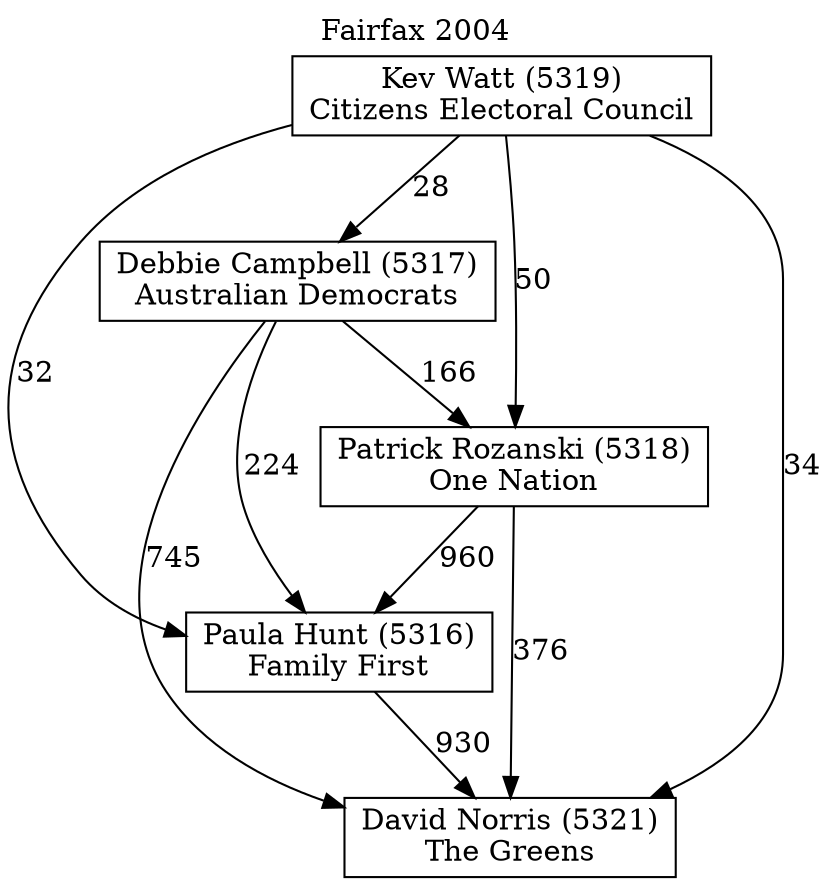 // House preference flow
digraph "David Norris (5321)_Fairfax_2004" {
	graph [label="Fairfax 2004" labelloc=t mclimit=10]
	node [shape=box]
	"David Norris (5321)" [label="David Norris (5321)
The Greens"]
	"Debbie Campbell (5317)" [label="Debbie Campbell (5317)
Australian Democrats"]
	"Kev Watt (5319)" [label="Kev Watt (5319)
Citizens Electoral Council"]
	"Patrick Rozanski (5318)" [label="Patrick Rozanski (5318)
One Nation"]
	"Paula Hunt (5316)" [label="Paula Hunt (5316)
Family First"]
	"Debbie Campbell (5317)" -> "David Norris (5321)" [label=745]
	"Debbie Campbell (5317)" -> "Patrick Rozanski (5318)" [label=166]
	"Debbie Campbell (5317)" -> "Paula Hunt (5316)" [label=224]
	"Kev Watt (5319)" -> "David Norris (5321)" [label=34]
	"Kev Watt (5319)" -> "Debbie Campbell (5317)" [label=28]
	"Kev Watt (5319)" -> "Patrick Rozanski (5318)" [label=50]
	"Kev Watt (5319)" -> "Paula Hunt (5316)" [label=32]
	"Patrick Rozanski (5318)" -> "David Norris (5321)" [label=376]
	"Patrick Rozanski (5318)" -> "Paula Hunt (5316)" [label=960]
	"Paula Hunt (5316)" -> "David Norris (5321)" [label=930]
}
